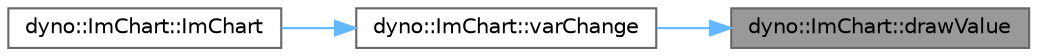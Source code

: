 digraph "dyno::ImChart::drawValue"
{
 // LATEX_PDF_SIZE
  bgcolor="transparent";
  edge [fontname=Helvetica,fontsize=10,labelfontname=Helvetica,labelfontsize=10];
  node [fontname=Helvetica,fontsize=10,shape=box,height=0.2,width=0.4];
  rankdir="RL";
  Node1 [id="Node000001",label="dyno::ImChart::drawValue",height=0.2,width=0.4,color="gray40", fillcolor="grey60", style="filled", fontcolor="black",tooltip=" "];
  Node1 -> Node2 [id="edge1_Node000001_Node000002",dir="back",color="steelblue1",style="solid",tooltip=" "];
  Node2 [id="Node000002",label="dyno::ImChart::varChange",height=0.2,width=0.4,color="grey40", fillcolor="white", style="filled",URL="$classdyno_1_1_im_chart.html#ad7184b60d91a88db8ecefdd15ca49beb",tooltip=" "];
  Node2 -> Node3 [id="edge2_Node000002_Node000003",dir="back",color="steelblue1",style="solid",tooltip=" "];
  Node3 [id="Node000003",label="dyno::ImChart::ImChart",height=0.2,width=0.4,color="grey40", fillcolor="white", style="filled",URL="$classdyno_1_1_im_chart.html#a1553a1bf8fba5c65ea58f904c49db6b5",tooltip=" "];
}
